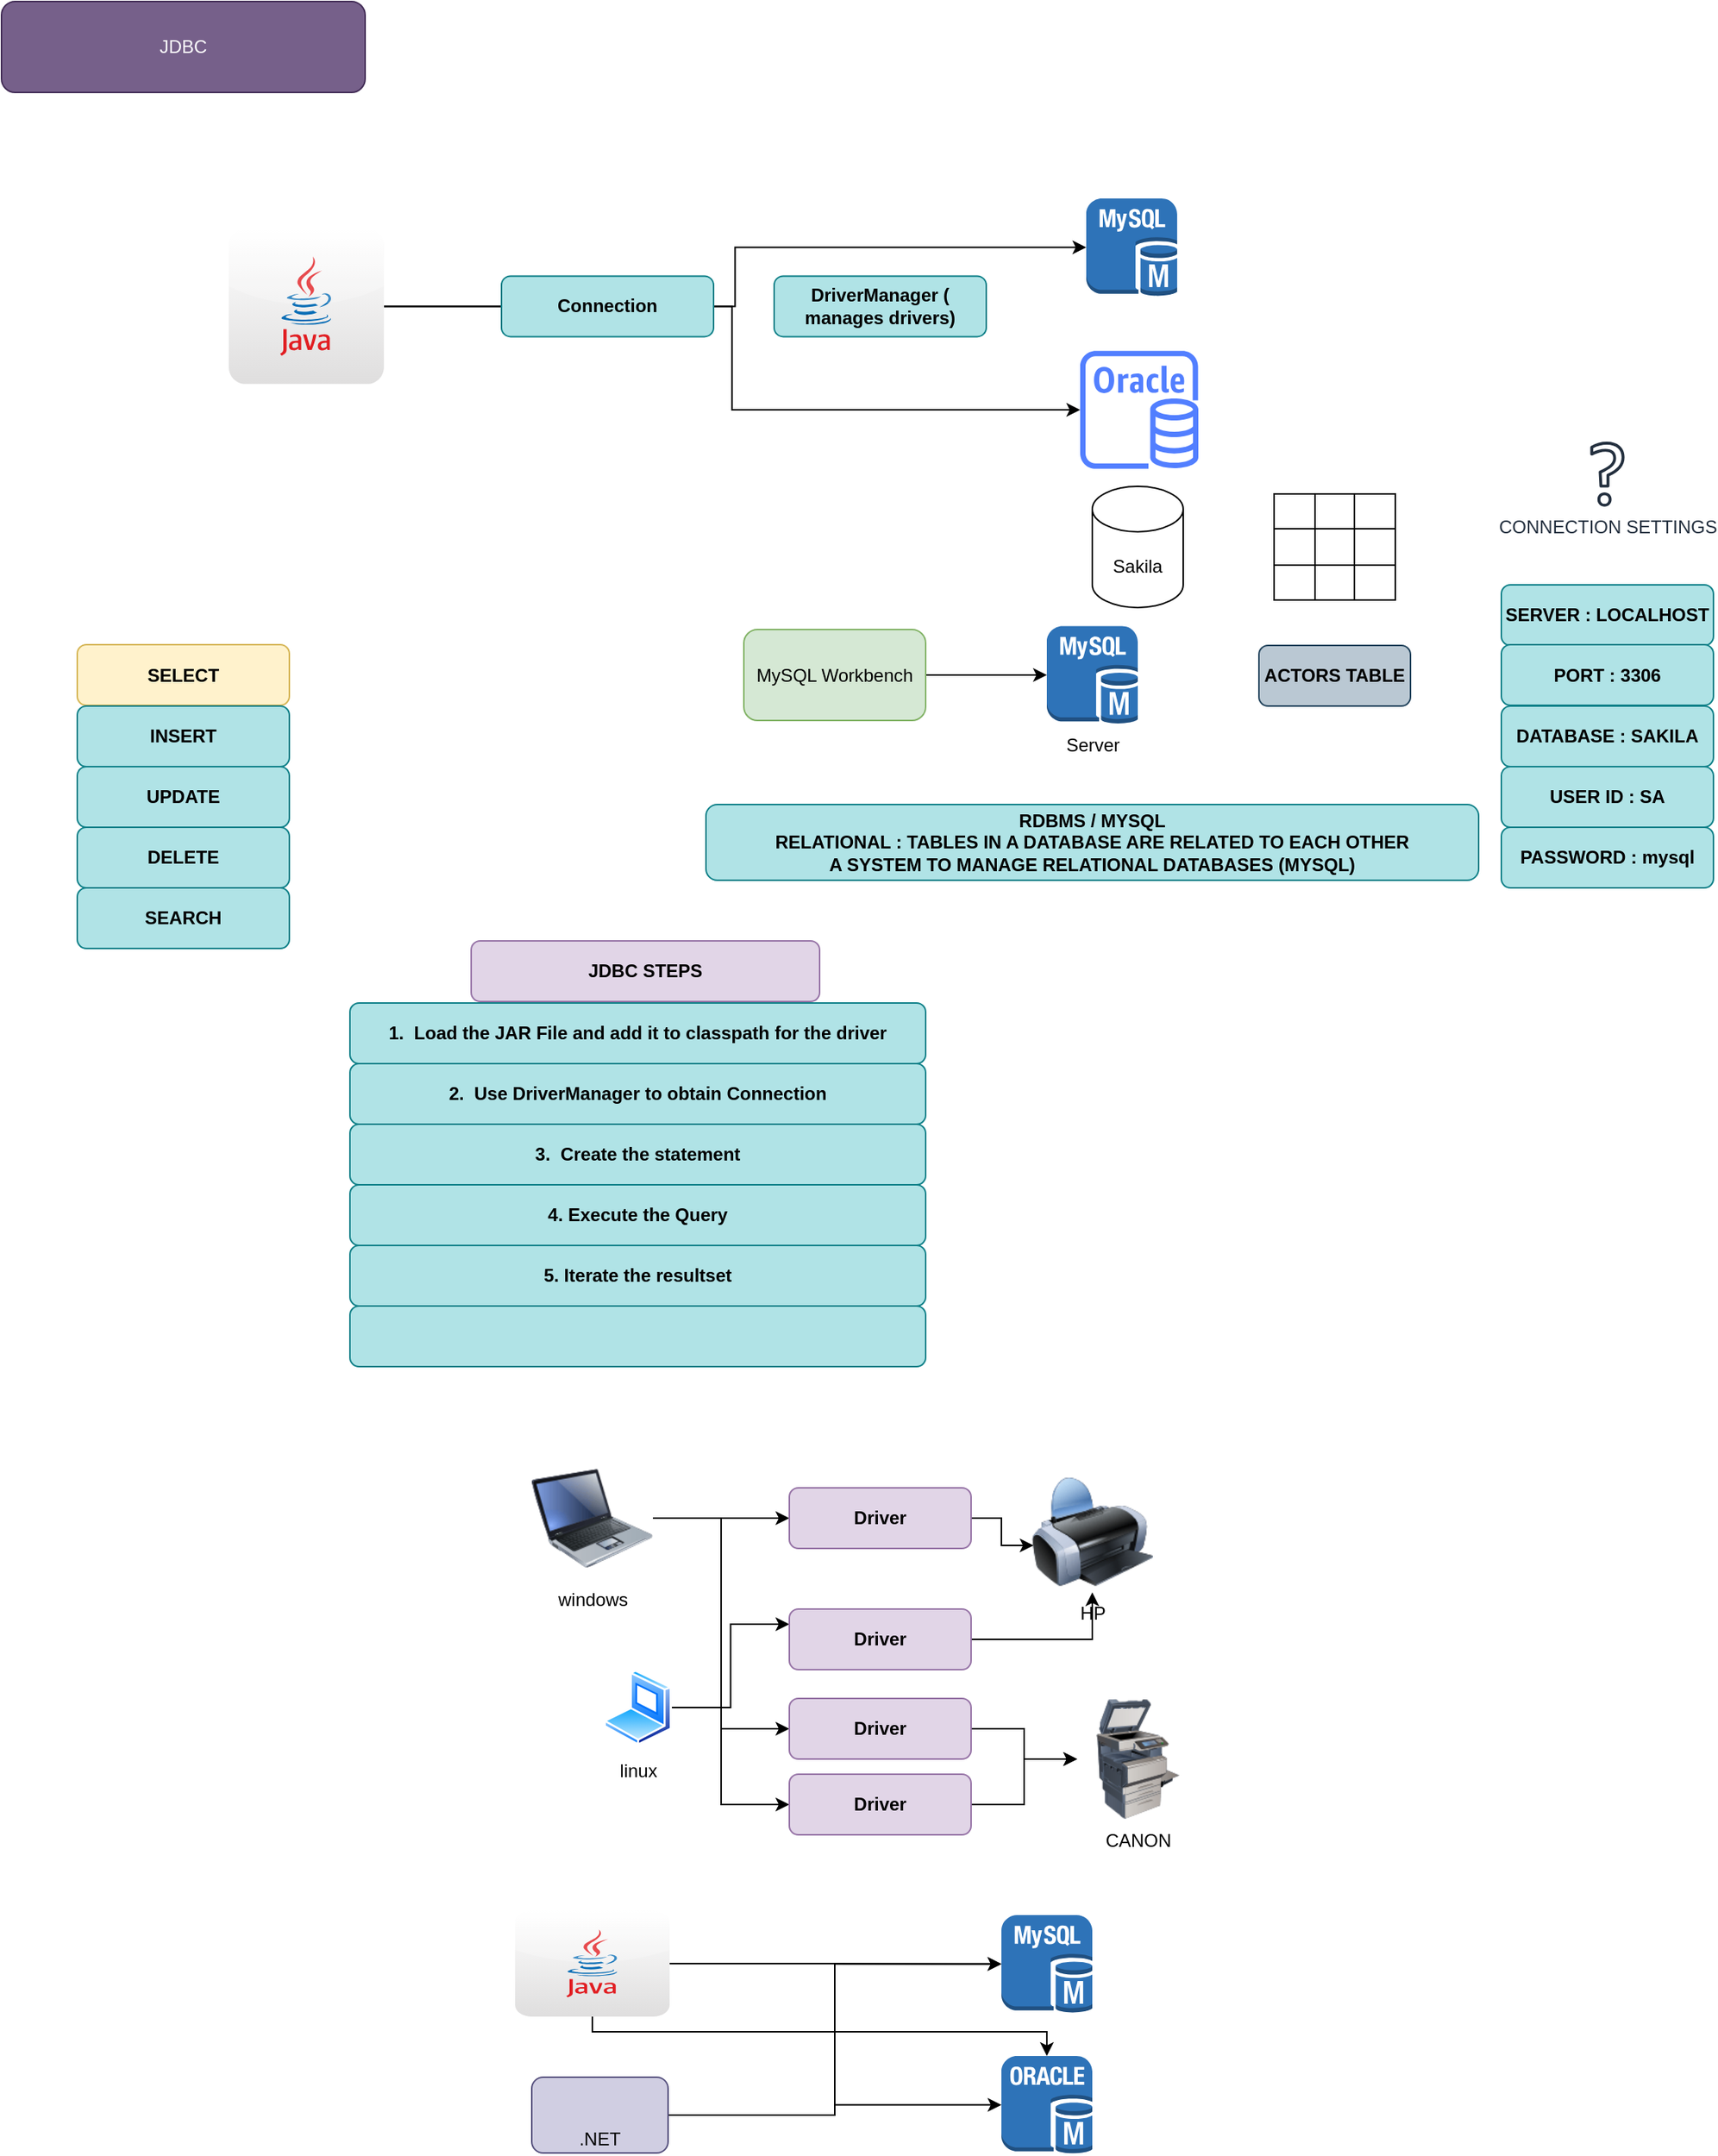 <mxfile version="15.2.7" type="device"><diagram id="oK5-Sk_6xC9hawJvlqur" name="jdbc"><mxGraphModel dx="1024" dy="1700" grid="1" gridSize="10" guides="1" tooltips="1" connect="1" arrows="1" fold="1" page="1" pageScale="1" pageWidth="850" pageHeight="1100" math="0" shadow="0"><root><mxCell id="wLAIlpLAvoglG9g4Fjbr-0"/><mxCell id="wLAIlpLAvoglG9g4Fjbr-1" parent="wLAIlpLAvoglG9g4Fjbr-0"/><mxCell id="h8jkiRAVu42zQR84RUaU-0" value="JDBC" style="rounded=1;whiteSpace=wrap;html=1;fillColor=#76608a;strokeColor=#432D57;fontColor=#ffffff;" vertex="1" parent="wLAIlpLAvoglG9g4Fjbr-1"><mxGeometry x="50" y="-110" width="240" height="60" as="geometry"/></mxCell><mxCell id="h8jkiRAVu42zQR84RUaU-3" style="edgeStyle=orthogonalEdgeStyle;rounded=0;orthogonalLoop=1;jettySize=auto;html=1;" edge="1" parent="wLAIlpLAvoglG9g4Fjbr-1" source="h8jkiRAVu42zQR84RUaU-1" target="h8jkiRAVu42zQR84RUaU-2"><mxGeometry relative="1" as="geometry"/></mxCell><mxCell id="h8jkiRAVu42zQR84RUaU-73" style="edgeStyle=orthogonalEdgeStyle;rounded=0;orthogonalLoop=1;jettySize=auto;html=1;" edge="1" parent="wLAIlpLAvoglG9g4Fjbr-1" source="h8jkiRAVu42zQR84RUaU-1" target="h8jkiRAVu42zQR84RUaU-72"><mxGeometry relative="1" as="geometry"/></mxCell><mxCell id="h8jkiRAVu42zQR84RUaU-1" value="" style="dashed=0;outlineConnect=0;html=1;align=center;labelPosition=center;verticalLabelPosition=bottom;verticalAlign=top;shape=mxgraph.webicons.java;gradientColor=#DFDEDE" vertex="1" parent="wLAIlpLAvoglG9g4Fjbr-1"><mxGeometry x="200" y="40" width="102.4" height="102.4" as="geometry"/></mxCell><mxCell id="h8jkiRAVu42zQR84RUaU-2" value="" style="outlineConnect=0;dashed=0;verticalLabelPosition=bottom;verticalAlign=top;align=center;html=1;shape=mxgraph.aws3.mysql_db_instance;fillColor=#2E73B8;gradientColor=none;" vertex="1" parent="wLAIlpLAvoglG9g4Fjbr-1"><mxGeometry x="766" y="20.0" width="60" height="64.5" as="geometry"/></mxCell><mxCell id="h8jkiRAVu42zQR84RUaU-4" value="Server" style="outlineConnect=0;dashed=0;verticalLabelPosition=bottom;verticalAlign=top;align=center;html=1;shape=mxgraph.aws3.mysql_db_instance;fillColor=#2E73B8;gradientColor=none;" vertex="1" parent="wLAIlpLAvoglG9g4Fjbr-1"><mxGeometry x="740" y="302.25" width="60" height="64.5" as="geometry"/></mxCell><mxCell id="h8jkiRAVu42zQR84RUaU-6" style="edgeStyle=orthogonalEdgeStyle;rounded=0;orthogonalLoop=1;jettySize=auto;html=1;" edge="1" parent="wLAIlpLAvoglG9g4Fjbr-1" source="h8jkiRAVu42zQR84RUaU-5" target="h8jkiRAVu42zQR84RUaU-4"><mxGeometry relative="1" as="geometry"/></mxCell><mxCell id="h8jkiRAVu42zQR84RUaU-5" value="MySQL Workbench" style="rounded=1;whiteSpace=wrap;html=1;fillColor=#d5e8d4;strokeColor=#82b366;" vertex="1" parent="wLAIlpLAvoglG9g4Fjbr-1"><mxGeometry x="540" y="304.5" width="120" height="60" as="geometry"/></mxCell><mxCell id="h8jkiRAVu42zQR84RUaU-7" value="Sakila" style="shape=cylinder3;whiteSpace=wrap;html=1;boundedLbl=1;backgroundOutline=1;size=15;" vertex="1" parent="wLAIlpLAvoglG9g4Fjbr-1"><mxGeometry x="770" y="210" width="60" height="80" as="geometry"/></mxCell><mxCell id="h8jkiRAVu42zQR84RUaU-8" value="RDBMS / MYSQL&lt;br&gt;RELATIONAL : TABLES IN A DATABASE ARE RELATED TO EACH OTHER&lt;br&gt;A SYSTEM TO MANAGE RELATIONAL DATABASES (MYSQL)" style="rounded=1;whiteSpace=wrap;html=1;fillColor=#b0e3e6;strokeColor=#0e8088;fontStyle=1;" vertex="1" parent="wLAIlpLAvoglG9g4Fjbr-1"><mxGeometry x="515" y="420" width="510" height="50" as="geometry"/></mxCell><mxCell id="h8jkiRAVu42zQR84RUaU-9" value="" style="shape=table;html=1;whiteSpace=wrap;startSize=0;container=1;collapsible=0;childLayout=tableLayout;" vertex="1" parent="wLAIlpLAvoglG9g4Fjbr-1"><mxGeometry x="890" y="215" width="80" height="70" as="geometry"/></mxCell><mxCell id="h8jkiRAVu42zQR84RUaU-10" value="" style="shape=partialRectangle;html=1;whiteSpace=wrap;collapsible=0;dropTarget=0;pointerEvents=0;fillColor=none;top=0;left=0;bottom=0;right=0;points=[[0,0.5],[1,0.5]];portConstraint=eastwest;" vertex="1" parent="h8jkiRAVu42zQR84RUaU-9"><mxGeometry width="80" height="23" as="geometry"/></mxCell><mxCell id="h8jkiRAVu42zQR84RUaU-11" value="" style="shape=partialRectangle;html=1;whiteSpace=wrap;connectable=0;fillColor=none;top=0;left=0;bottom=0;right=0;overflow=hidden;pointerEvents=1;" vertex="1" parent="h8jkiRAVu42zQR84RUaU-10"><mxGeometry width="27" height="23" as="geometry"/></mxCell><mxCell id="h8jkiRAVu42zQR84RUaU-12" value="" style="shape=partialRectangle;html=1;whiteSpace=wrap;connectable=0;fillColor=none;top=0;left=0;bottom=0;right=0;overflow=hidden;pointerEvents=1;" vertex="1" parent="h8jkiRAVu42zQR84RUaU-10"><mxGeometry x="27" width="26" height="23" as="geometry"/></mxCell><mxCell id="h8jkiRAVu42zQR84RUaU-13" value="" style="shape=partialRectangle;html=1;whiteSpace=wrap;connectable=0;fillColor=none;top=0;left=0;bottom=0;right=0;overflow=hidden;pointerEvents=1;" vertex="1" parent="h8jkiRAVu42zQR84RUaU-10"><mxGeometry x="53" width="27" height="23" as="geometry"/></mxCell><mxCell id="h8jkiRAVu42zQR84RUaU-14" value="" style="shape=partialRectangle;html=1;whiteSpace=wrap;collapsible=0;dropTarget=0;pointerEvents=0;fillColor=none;top=0;left=0;bottom=0;right=0;points=[[0,0.5],[1,0.5]];portConstraint=eastwest;" vertex="1" parent="h8jkiRAVu42zQR84RUaU-9"><mxGeometry y="23" width="80" height="24" as="geometry"/></mxCell><mxCell id="h8jkiRAVu42zQR84RUaU-15" value="" style="shape=partialRectangle;html=1;whiteSpace=wrap;connectable=0;fillColor=none;top=0;left=0;bottom=0;right=0;overflow=hidden;pointerEvents=1;" vertex="1" parent="h8jkiRAVu42zQR84RUaU-14"><mxGeometry width="27" height="24" as="geometry"/></mxCell><mxCell id="h8jkiRAVu42zQR84RUaU-16" value="" style="shape=partialRectangle;html=1;whiteSpace=wrap;connectable=0;fillColor=none;top=0;left=0;bottom=0;right=0;overflow=hidden;pointerEvents=1;" vertex="1" parent="h8jkiRAVu42zQR84RUaU-14"><mxGeometry x="27" width="26" height="24" as="geometry"/></mxCell><mxCell id="h8jkiRAVu42zQR84RUaU-17" value="" style="shape=partialRectangle;html=1;whiteSpace=wrap;connectable=0;fillColor=none;top=0;left=0;bottom=0;right=0;overflow=hidden;pointerEvents=1;" vertex="1" parent="h8jkiRAVu42zQR84RUaU-14"><mxGeometry x="53" width="27" height="24" as="geometry"/></mxCell><mxCell id="h8jkiRAVu42zQR84RUaU-18" value="" style="shape=partialRectangle;html=1;whiteSpace=wrap;collapsible=0;dropTarget=0;pointerEvents=0;fillColor=none;top=0;left=0;bottom=0;right=0;points=[[0,0.5],[1,0.5]];portConstraint=eastwest;" vertex="1" parent="h8jkiRAVu42zQR84RUaU-9"><mxGeometry y="47" width="80" height="23" as="geometry"/></mxCell><mxCell id="h8jkiRAVu42zQR84RUaU-19" value="" style="shape=partialRectangle;html=1;whiteSpace=wrap;connectable=0;fillColor=none;top=0;left=0;bottom=0;right=0;overflow=hidden;pointerEvents=1;" vertex="1" parent="h8jkiRAVu42zQR84RUaU-18"><mxGeometry width="27" height="23" as="geometry"/></mxCell><mxCell id="h8jkiRAVu42zQR84RUaU-20" value="" style="shape=partialRectangle;html=1;whiteSpace=wrap;connectable=0;fillColor=none;top=0;left=0;bottom=0;right=0;overflow=hidden;pointerEvents=1;" vertex="1" parent="h8jkiRAVu42zQR84RUaU-18"><mxGeometry x="27" width="26" height="23" as="geometry"/></mxCell><mxCell id="h8jkiRAVu42zQR84RUaU-21" value="" style="shape=partialRectangle;html=1;whiteSpace=wrap;connectable=0;fillColor=none;top=0;left=0;bottom=0;right=0;overflow=hidden;pointerEvents=1;" vertex="1" parent="h8jkiRAVu42zQR84RUaU-18"><mxGeometry x="53" width="27" height="23" as="geometry"/></mxCell><mxCell id="h8jkiRAVu42zQR84RUaU-23" value="ACTORS TABLE" style="rounded=1;whiteSpace=wrap;html=1;fillColor=#bac8d3;strokeColor=#23445d;fontStyle=1;" vertex="1" parent="wLAIlpLAvoglG9g4Fjbr-1"><mxGeometry x="880" y="315" width="100" height="40" as="geometry"/></mxCell><mxCell id="h8jkiRAVu42zQR84RUaU-24" value="CONNECTION SETTINGS" style="sketch=0;outlineConnect=0;fontColor=#232F3E;gradientColor=none;fillColor=#232F3E;strokeColor=none;dashed=0;verticalLabelPosition=bottom;verticalAlign=top;align=center;html=1;fontSize=12;fontStyle=0;aspect=fixed;pointerEvents=1;shape=mxgraph.aws4.question;" vertex="1" parent="wLAIlpLAvoglG9g4Fjbr-1"><mxGeometry x="1098.7" y="180.45" width="22.6" height="43" as="geometry"/></mxCell><mxCell id="h8jkiRAVu42zQR84RUaU-25" value="SERVER : LOCALHOST" style="rounded=1;whiteSpace=wrap;html=1;fillColor=#b0e3e6;strokeColor=#0e8088;fontStyle=1;" vertex="1" parent="wLAIlpLAvoglG9g4Fjbr-1"><mxGeometry x="1040" y="275" width="140" height="40" as="geometry"/></mxCell><mxCell id="h8jkiRAVu42zQR84RUaU-26" value="PORT : 3306" style="rounded=1;whiteSpace=wrap;html=1;fillColor=#b0e3e6;strokeColor=#0e8088;fontStyle=1;" vertex="1" parent="wLAIlpLAvoglG9g4Fjbr-1"><mxGeometry x="1040" y="314.5" width="140" height="40" as="geometry"/></mxCell><mxCell id="h8jkiRAVu42zQR84RUaU-27" value="DATABASE : SAKILA" style="rounded=1;whiteSpace=wrap;html=1;fillColor=#b0e3e6;strokeColor=#0e8088;fontStyle=1;" vertex="1" parent="wLAIlpLAvoglG9g4Fjbr-1"><mxGeometry x="1040" y="355" width="140" height="40" as="geometry"/></mxCell><mxCell id="h8jkiRAVu42zQR84RUaU-28" value="USER ID : SA" style="rounded=1;whiteSpace=wrap;html=1;fillColor=#b0e3e6;strokeColor=#0e8088;fontStyle=1;" vertex="1" parent="wLAIlpLAvoglG9g4Fjbr-1"><mxGeometry x="1040" y="395" width="140" height="40" as="geometry"/></mxCell><mxCell id="h8jkiRAVu42zQR84RUaU-29" value="PASSWORD : mysql" style="rounded=1;whiteSpace=wrap;html=1;fillColor=#b0e3e6;strokeColor=#0e8088;fontStyle=1;" vertex="1" parent="wLAIlpLAvoglG9g4Fjbr-1"><mxGeometry x="1040" y="435" width="140" height="40" as="geometry"/></mxCell><mxCell id="h8jkiRAVu42zQR84RUaU-30" value="SELECT" style="rounded=1;whiteSpace=wrap;html=1;fillColor=#fff2cc;strokeColor=#d6b656;fontStyle=1;" vertex="1" parent="wLAIlpLAvoglG9g4Fjbr-1"><mxGeometry x="100" y="314.5" width="140" height="40" as="geometry"/></mxCell><mxCell id="h8jkiRAVu42zQR84RUaU-31" value="INSERT" style="rounded=1;whiteSpace=wrap;html=1;fillColor=#b0e3e6;strokeColor=#0e8088;fontStyle=1;" vertex="1" parent="wLAIlpLAvoglG9g4Fjbr-1"><mxGeometry x="100" y="355" width="140" height="40" as="geometry"/></mxCell><mxCell id="h8jkiRAVu42zQR84RUaU-32" value="UPDATE" style="rounded=1;whiteSpace=wrap;html=1;fillColor=#b0e3e6;strokeColor=#0e8088;fontStyle=1;" vertex="1" parent="wLAIlpLAvoglG9g4Fjbr-1"><mxGeometry x="100" y="395" width="140" height="40" as="geometry"/></mxCell><mxCell id="h8jkiRAVu42zQR84RUaU-33" value="DELETE" style="rounded=1;whiteSpace=wrap;html=1;fillColor=#b0e3e6;strokeColor=#0e8088;fontStyle=1;" vertex="1" parent="wLAIlpLAvoglG9g4Fjbr-1"><mxGeometry x="100" y="435" width="140" height="40" as="geometry"/></mxCell><mxCell id="h8jkiRAVu42zQR84RUaU-34" value="SEARCH" style="rounded=1;whiteSpace=wrap;html=1;fillColor=#b0e3e6;strokeColor=#0e8088;fontStyle=1;" vertex="1" parent="wLAIlpLAvoglG9g4Fjbr-1"><mxGeometry x="100" y="475" width="140" height="40" as="geometry"/></mxCell><mxCell id="h8jkiRAVu42zQR84RUaU-35" value="JDBC STEPS" style="rounded=1;whiteSpace=wrap;html=1;fillColor=#e1d5e7;strokeColor=#9673a6;fontStyle=1" vertex="1" parent="wLAIlpLAvoglG9g4Fjbr-1"><mxGeometry x="360" y="510" width="230" height="40" as="geometry"/></mxCell><mxCell id="h8jkiRAVu42zQR84RUaU-36" value="1.&amp;nbsp; Load the JAR File and add it to classpath for the driver" style="rounded=1;whiteSpace=wrap;html=1;fillColor=#b0e3e6;strokeColor=#0e8088;fontStyle=1;" vertex="1" parent="wLAIlpLAvoglG9g4Fjbr-1"><mxGeometry x="280" y="551" width="380" height="40" as="geometry"/></mxCell><mxCell id="h8jkiRAVu42zQR84RUaU-37" value="2.&amp;nbsp; Use DriverManager to obtain Connection" style="rounded=1;whiteSpace=wrap;html=1;fillColor=#b0e3e6;strokeColor=#0e8088;fontStyle=1;" vertex="1" parent="wLAIlpLAvoglG9g4Fjbr-1"><mxGeometry x="280" y="591" width="380" height="40" as="geometry"/></mxCell><mxCell id="h8jkiRAVu42zQR84RUaU-38" value="3.&amp;nbsp; Create the statement" style="rounded=1;whiteSpace=wrap;html=1;fillColor=#b0e3e6;strokeColor=#0e8088;fontStyle=1;" vertex="1" parent="wLAIlpLAvoglG9g4Fjbr-1"><mxGeometry x="280" y="631" width="380" height="40" as="geometry"/></mxCell><mxCell id="h8jkiRAVu42zQR84RUaU-39" value="4. Execute the Query" style="rounded=1;whiteSpace=wrap;html=1;fillColor=#b0e3e6;strokeColor=#0e8088;fontStyle=1;" vertex="1" parent="wLAIlpLAvoglG9g4Fjbr-1"><mxGeometry x="280" y="671" width="380" height="40" as="geometry"/></mxCell><mxCell id="h8jkiRAVu42zQR84RUaU-40" value="5. Iterate the resultset" style="rounded=1;whiteSpace=wrap;html=1;fillColor=#b0e3e6;strokeColor=#0e8088;fontStyle=1;" vertex="1" parent="wLAIlpLAvoglG9g4Fjbr-1"><mxGeometry x="280" y="711" width="380" height="40" as="geometry"/></mxCell><mxCell id="h8jkiRAVu42zQR84RUaU-41" value="" style="rounded=1;whiteSpace=wrap;html=1;fillColor=#b0e3e6;strokeColor=#0e8088;fontStyle=1;" vertex="1" parent="wLAIlpLAvoglG9g4Fjbr-1"><mxGeometry x="280" y="751" width="380" height="40" as="geometry"/></mxCell><mxCell id="h8jkiRAVu42zQR84RUaU-42" value="HP" style="image;html=1;image=img/lib/clip_art/computers/Printer_128x128.png" vertex="1" parent="wLAIlpLAvoglG9g4Fjbr-1"><mxGeometry x="730" y="860" width="80" height="80" as="geometry"/></mxCell><mxCell id="h8jkiRAVu42zQR84RUaU-55" style="edgeStyle=orthogonalEdgeStyle;rounded=0;orthogonalLoop=1;jettySize=auto;html=1;entryX=0;entryY=0.5;entryDx=0;entryDy=0;" edge="1" parent="wLAIlpLAvoglG9g4Fjbr-1" source="h8jkiRAVu42zQR84RUaU-43" target="h8jkiRAVu42zQR84RUaU-45"><mxGeometry relative="1" as="geometry"/></mxCell><mxCell id="h8jkiRAVu42zQR84RUaU-60" style="edgeStyle=orthogonalEdgeStyle;rounded=0;orthogonalLoop=1;jettySize=auto;html=1;entryX=0;entryY=0.5;entryDx=0;entryDy=0;" edge="1" parent="wLAIlpLAvoglG9g4Fjbr-1" source="h8jkiRAVu42zQR84RUaU-43" target="h8jkiRAVu42zQR84RUaU-53"><mxGeometry relative="1" as="geometry"/></mxCell><mxCell id="h8jkiRAVu42zQR84RUaU-62" style="edgeStyle=orthogonalEdgeStyle;rounded=0;orthogonalLoop=1;jettySize=auto;html=1;entryX=0;entryY=0.5;entryDx=0;entryDy=0;" edge="1" parent="wLAIlpLAvoglG9g4Fjbr-1" source="h8jkiRAVu42zQR84RUaU-43" target="h8jkiRAVu42zQR84RUaU-54"><mxGeometry relative="1" as="geometry"/></mxCell><mxCell id="h8jkiRAVu42zQR84RUaU-43" value="windows" style="image;html=1;image=img/lib/clip_art/computers/Laptop_128x128.png" vertex="1" parent="wLAIlpLAvoglG9g4Fjbr-1"><mxGeometry x="400" y="851" width="80" height="80" as="geometry"/></mxCell><mxCell id="h8jkiRAVu42zQR84RUaU-56" style="edgeStyle=orthogonalEdgeStyle;rounded=0;orthogonalLoop=1;jettySize=auto;html=1;entryX=0.015;entryY=0.613;entryDx=0;entryDy=0;entryPerimeter=0;" edge="1" parent="wLAIlpLAvoglG9g4Fjbr-1" source="h8jkiRAVu42zQR84RUaU-45" target="h8jkiRAVu42zQR84RUaU-42"><mxGeometry relative="1" as="geometry"/></mxCell><mxCell id="h8jkiRAVu42zQR84RUaU-45" value="Driver" style="rounded=1;whiteSpace=wrap;html=1;fillColor=#e1d5e7;strokeColor=#9673a6;fontStyle=1;" vertex="1" parent="wLAIlpLAvoglG9g4Fjbr-1"><mxGeometry x="570" y="871" width="120" height="40" as="geometry"/></mxCell><mxCell id="h8jkiRAVu42zQR84RUaU-48" value="CANON" style="image;html=1;image=img/lib/clip_art/computers/Printer_Commercial_128x128.png" vertex="1" parent="wLAIlpLAvoglG9g4Fjbr-1"><mxGeometry x="760" y="1010" width="80" height="80" as="geometry"/></mxCell><mxCell id="h8jkiRAVu42zQR84RUaU-59" style="edgeStyle=orthogonalEdgeStyle;rounded=0;orthogonalLoop=1;jettySize=auto;html=1;entryX=0;entryY=0.25;entryDx=0;entryDy=0;" edge="1" parent="wLAIlpLAvoglG9g4Fjbr-1" source="h8jkiRAVu42zQR84RUaU-50" target="h8jkiRAVu42zQR84RUaU-52"><mxGeometry relative="1" as="geometry"/></mxCell><mxCell id="h8jkiRAVu42zQR84RUaU-50" value="linux" style="aspect=fixed;perimeter=ellipsePerimeter;html=1;align=center;shadow=0;dashed=0;spacingTop=3;image;image=img/lib/active_directory/laptop_client.svg;" vertex="1" parent="wLAIlpLAvoglG9g4Fjbr-1"><mxGeometry x="447.5" y="991" width="45" height="50" as="geometry"/></mxCell><mxCell id="h8jkiRAVu42zQR84RUaU-58" style="edgeStyle=orthogonalEdgeStyle;rounded=0;orthogonalLoop=1;jettySize=auto;html=1;" edge="1" parent="wLAIlpLAvoglG9g4Fjbr-1" source="h8jkiRAVu42zQR84RUaU-52" target="h8jkiRAVu42zQR84RUaU-42"><mxGeometry relative="1" as="geometry"/></mxCell><mxCell id="h8jkiRAVu42zQR84RUaU-52" value="Driver" style="rounded=1;whiteSpace=wrap;html=1;fillColor=#e1d5e7;strokeColor=#9673a6;fontStyle=1;" vertex="1" parent="wLAIlpLAvoglG9g4Fjbr-1"><mxGeometry x="570" y="951" width="120" height="40" as="geometry"/></mxCell><mxCell id="h8jkiRAVu42zQR84RUaU-61" style="edgeStyle=orthogonalEdgeStyle;rounded=0;orthogonalLoop=1;jettySize=auto;html=1;" edge="1" parent="wLAIlpLAvoglG9g4Fjbr-1" source="h8jkiRAVu42zQR84RUaU-53" target="h8jkiRAVu42zQR84RUaU-48"><mxGeometry relative="1" as="geometry"/></mxCell><mxCell id="h8jkiRAVu42zQR84RUaU-53" value="Driver" style="rounded=1;whiteSpace=wrap;html=1;fillColor=#e1d5e7;strokeColor=#9673a6;fontStyle=1;" vertex="1" parent="wLAIlpLAvoglG9g4Fjbr-1"><mxGeometry x="570" y="1010" width="120" height="40" as="geometry"/></mxCell><mxCell id="h8jkiRAVu42zQR84RUaU-63" style="edgeStyle=orthogonalEdgeStyle;rounded=0;orthogonalLoop=1;jettySize=auto;html=1;" edge="1" parent="wLAIlpLAvoglG9g4Fjbr-1" source="h8jkiRAVu42zQR84RUaU-54" target="h8jkiRAVu42zQR84RUaU-48"><mxGeometry relative="1" as="geometry"/></mxCell><mxCell id="h8jkiRAVu42zQR84RUaU-54" value="Driver" style="rounded=1;whiteSpace=wrap;html=1;fillColor=#e1d5e7;strokeColor=#9673a6;fontStyle=1;" vertex="1" parent="wLAIlpLAvoglG9g4Fjbr-1"><mxGeometry x="570" y="1060" width="120" height="40" as="geometry"/></mxCell><mxCell id="h8jkiRAVu42zQR84RUaU-68" style="edgeStyle=orthogonalEdgeStyle;rounded=0;orthogonalLoop=1;jettySize=auto;html=1;entryX=0;entryY=0.5;entryDx=0;entryDy=0;entryPerimeter=0;" edge="1" parent="wLAIlpLAvoglG9g4Fjbr-1" source="h8jkiRAVu42zQR84RUaU-64" target="h8jkiRAVu42zQR84RUaU-66"><mxGeometry relative="1" as="geometry"/></mxCell><mxCell id="h8jkiRAVu42zQR84RUaU-69" style="edgeStyle=orthogonalEdgeStyle;rounded=0;orthogonalLoop=1;jettySize=auto;html=1;" edge="1" parent="wLAIlpLAvoglG9g4Fjbr-1" source="h8jkiRAVu42zQR84RUaU-64" target="h8jkiRAVu42zQR84RUaU-67"><mxGeometry relative="1" as="geometry"><Array as="points"><mxPoint x="440" y="1230"/><mxPoint x="740" y="1230"/></Array></mxGeometry></mxCell><mxCell id="h8jkiRAVu42zQR84RUaU-64" value="" style="dashed=0;outlineConnect=0;html=1;align=center;labelPosition=center;verticalLabelPosition=bottom;verticalAlign=top;shape=mxgraph.webicons.java;gradientColor=#DFDEDE" vertex="1" parent="wLAIlpLAvoglG9g4Fjbr-1"><mxGeometry x="389" y="1150" width="102" height="70" as="geometry"/></mxCell><mxCell id="h8jkiRAVu42zQR84RUaU-70" style="edgeStyle=orthogonalEdgeStyle;rounded=0;orthogonalLoop=1;jettySize=auto;html=1;entryX=0;entryY=0.5;entryDx=0;entryDy=0;entryPerimeter=0;" edge="1" parent="wLAIlpLAvoglG9g4Fjbr-1" source="h8jkiRAVu42zQR84RUaU-65" target="h8jkiRAVu42zQR84RUaU-66"><mxGeometry relative="1" as="geometry"/></mxCell><mxCell id="h8jkiRAVu42zQR84RUaU-71" style="edgeStyle=orthogonalEdgeStyle;rounded=0;orthogonalLoop=1;jettySize=auto;html=1;entryX=0;entryY=0.5;entryDx=0;entryDy=0;entryPerimeter=0;" edge="1" parent="wLAIlpLAvoglG9g4Fjbr-1" source="h8jkiRAVu42zQR84RUaU-65" target="h8jkiRAVu42zQR84RUaU-67"><mxGeometry relative="1" as="geometry"/></mxCell><mxCell id="h8jkiRAVu42zQR84RUaU-65" value=".NET" style="rounded=1;whiteSpace=wrap;html=1;fillColor=#d0cee2;strokeColor=#56517e;verticalAlign=bottom;" vertex="1" parent="wLAIlpLAvoglG9g4Fjbr-1"><mxGeometry x="400" y="1260" width="90" height="50" as="geometry"/></mxCell><mxCell id="h8jkiRAVu42zQR84RUaU-66" value="" style="outlineConnect=0;dashed=0;verticalLabelPosition=bottom;verticalAlign=top;align=center;html=1;shape=mxgraph.aws3.mysql_db_instance;fillColor=#2E73B8;gradientColor=none;" vertex="1" parent="wLAIlpLAvoglG9g4Fjbr-1"><mxGeometry x="710" y="1153" width="60" height="64.5" as="geometry"/></mxCell><mxCell id="h8jkiRAVu42zQR84RUaU-67" value="" style="outlineConnect=0;dashed=0;verticalLabelPosition=bottom;verticalAlign=top;align=center;html=1;shape=mxgraph.aws3.oracle_db_instance;fillColor=#2E73B8;gradientColor=none;" vertex="1" parent="wLAIlpLAvoglG9g4Fjbr-1"><mxGeometry x="710" y="1246" width="60" height="64.5" as="geometry"/></mxCell><mxCell id="h8jkiRAVu42zQR84RUaU-72" value="" style="sketch=0;outlineConnect=0;fontColor=#232F3E;gradientColor=none;fillColor=#527FFF;strokeColor=none;dashed=0;verticalLabelPosition=bottom;verticalAlign=top;align=center;html=1;fontSize=12;fontStyle=0;aspect=fixed;pointerEvents=1;shape=mxgraph.aws4.rds_oracle_instance;" vertex="1" parent="wLAIlpLAvoglG9g4Fjbr-1"><mxGeometry x="762" y="120.5" width="78" height="78" as="geometry"/></mxCell><mxCell id="h8jkiRAVu42zQR84RUaU-74" value="DriverManager ( manages drivers)" style="rounded=1;whiteSpace=wrap;html=1;fillColor=#b0e3e6;strokeColor=#0e8088;fontStyle=1;" vertex="1" parent="wLAIlpLAvoglG9g4Fjbr-1"><mxGeometry x="560" y="71.2" width="140" height="40" as="geometry"/></mxCell><mxCell id="h8jkiRAVu42zQR84RUaU-75" value="Connection" style="rounded=1;whiteSpace=wrap;html=1;fillColor=#b0e3e6;strokeColor=#0e8088;fontStyle=1;" vertex="1" parent="wLAIlpLAvoglG9g4Fjbr-1"><mxGeometry x="380" y="71.2" width="140" height="40" as="geometry"/></mxCell></root></mxGraphModel></diagram></mxfile>